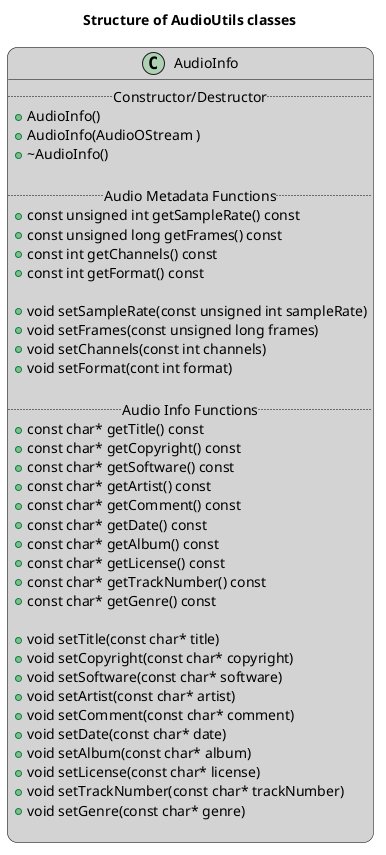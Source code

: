 @startuml
skinparam roundCorner 20

skinparam class {
	backgroundColor LightGray
	borderColor Black
}

!definelong exception(name, type = "T")
class name <<(E,firebrick) exception>> #FCC {
	+ name(const type)
	..
	+ {abstract} const type what() const throw()
	--
	- const type
}
!enddefinelong

title Structure of AudioUtils classes

class AudioInfo {
	.. Constructor/Destructor ..
	+ AudioInfo()
	+ AudioInfo(AudioOStream )
	+ ~AudioInfo()

	.. Audio Metadata Functions ..
	+ const unsigned int getSampleRate() const
	+ const unsigned long getFrames() const
	+ const int getChannels() const
	+ const int getFormat() const

	+ void setSampleRate(const unsigned int sampleRate)
	+ void setFrames(const unsigned long frames)
	+ void setChannels(const int channels)
	+ void setFormat(cont int format)

	.. Audio Info Functions ..
	+ const char* getTitle() const
	+ const char* getCopyright() const
	+ const char* getSoftware() const
	+ const char* getArtist() const
	+ const char* getComment() const
	+ const char* getDate() const
	+ const char* getAlbum() const
	+ const char* getLicense() const
	+ const char* getTrackNumber() const
	+ const char* getGenre() const

	+ void setTitle(const char* title)
	+ void setCopyright(const char* copyright)
	+ void setSoftware(const char* software)
	+ void setArtist(const char* artist)
	+ void setComment(const char* comment)
	+ void setDate(const char* date)
	+ void setAlbum(const char* album)
	+ void setLicense(const char* license)
	+ void setTrackNumber(const char* trackNumber)
	+ void setGenre(const char* genre)

}

@enduml